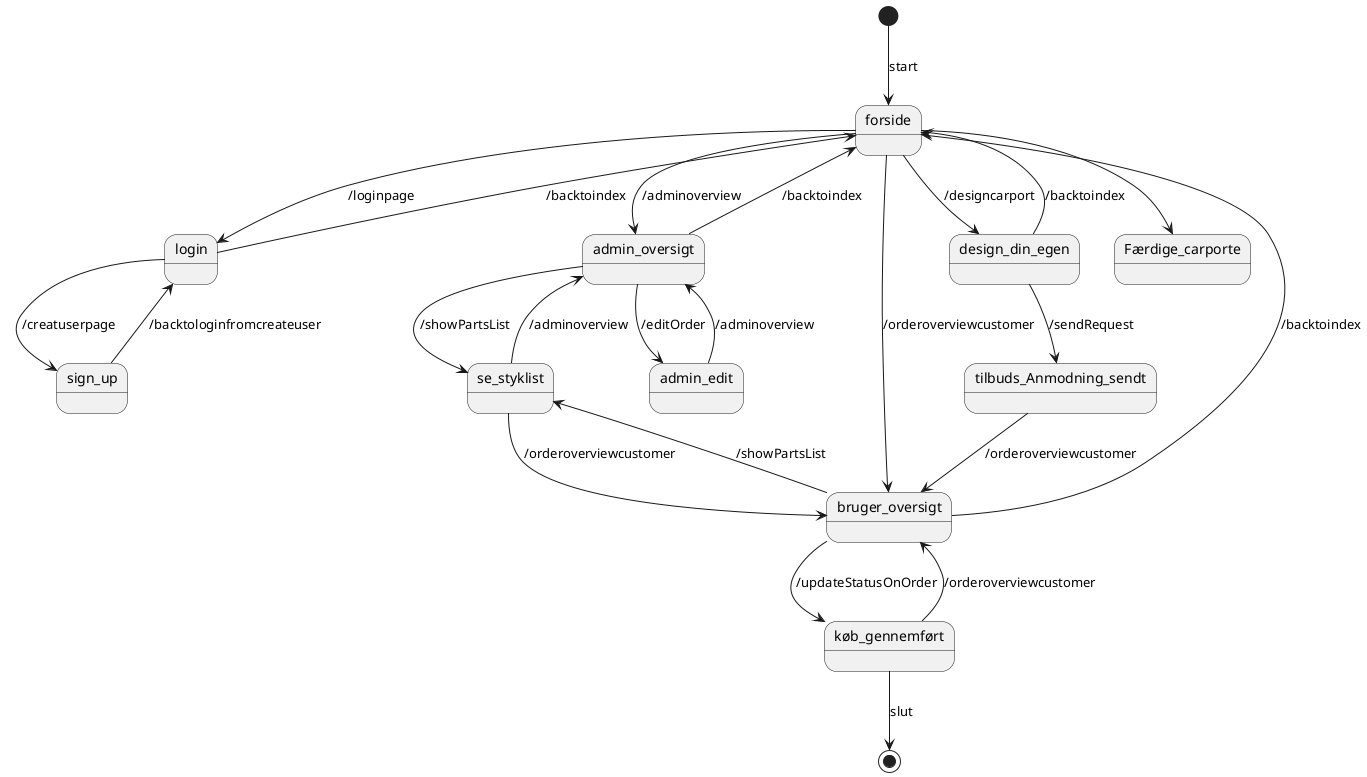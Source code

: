 @startuml

[*]--> forside : start
state forside
forside --> login : /loginpage
forside --> admin_oversigt : /adminoverview
forside --> bruger_oversigt : /orderoverviewcustomer
forside --> design_din_egen : /designcarport
forside --> Færdige_carporte


state login
login --> forside : /backtoindex
login --> sign_up : /creatuserpage

state sign_up
sign_up --> login : /backtologinfromcreateuser



state design_din_egen
design_din_egen --> forside : /backtoindex
design_din_egen --> tilbuds_Anmodning_sendt : /sendRequest

state tilbuds_Anmodning_sendt
tilbuds_Anmodning_sendt --> bruger_oversigt : /orderoverviewcustomer

state bruger_oversigt
bruger_oversigt --> forside : /backtoindex
bruger_oversigt --> køb_gennemført : /updateStatusOnOrder
bruger_oversigt --> se_styklist : /showPartsList


state køb_gennemført
køb_gennemført --> bruger_oversigt : /orderoverviewcustomer

state se_styklist
se_styklist --> bruger_oversigt : /orderoverviewcustomer
se_styklist --> admin_oversigt : /adminoverview

state admin_oversigt
admin_oversigt --> forside : /backtoindex
admin_oversigt --> admin_edit : /editOrder
admin_oversigt --> se_styklist : /showPartsList

state admin_edit
admin_edit --> admin_oversigt : /adminoverview

køb_gennemført --> [*] : slut

@enduml